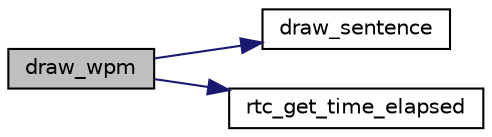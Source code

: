 digraph "draw_wpm"
{
 // LATEX_PDF_SIZE
  edge [fontname="Helvetica",fontsize="10",labelfontname="Helvetica",labelfontsize="10"];
  node [fontname="Helvetica",fontsize="10",shape=record];
  rankdir="LR";
  Node1 [label="draw_wpm",height=0.2,width=0.4,color="black", fillcolor="grey75", style="filled", fontcolor="black",tooltip="Draw the player's live speed."];
  Node1 -> Node2 [color="midnightblue",fontsize="10",style="solid",fontname="Helvetica"];
  Node2 [label="draw_sentence",height=0.2,width=0.4,color="black", fillcolor="white", style="filled",URL="$group__sprite.html#ga0c7ce81fa8c864c43c35491b88401983",tooltip="Draw a whole sentence to the screen. The function separates the letters and marks spaces."];
  Node1 -> Node3 [color="midnightblue",fontsize="10",style="solid",fontname="Helvetica"];
  Node3 [label="rtc_get_time_elapsed",height=0.2,width=0.4,color="black", fillcolor="white", style="filled",URL="$group__driver.html#ga7e2c7ec65ade04e17d09a8e416896ffc",tooltip="Retrieve time elapsed, in seconds, since the counter was started."];
}
